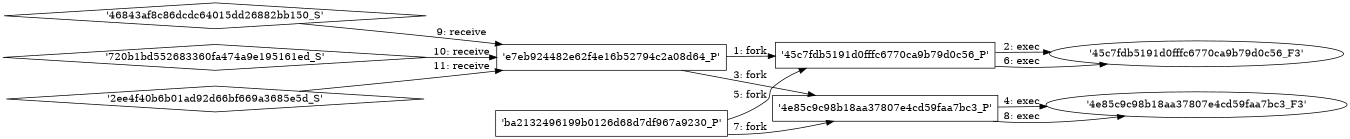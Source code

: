 digraph "D:\Learning\Paper\apt\基于CTI的攻击预警\Dataset\攻击图\ASGfromALLCTI\Watch out for fake Java updates.dot" {
rankdir="LR"
size="9"
fixedsize="false"
splines="true"
nodesep=0.3
ranksep=0
fontsize=10
overlap="scalexy"
engine= "neato"
	"'e7eb924482e62f4e16b52794c2a08d64_P'" [node_type=Process shape=box]
	"'45c7fdb5191d0fffc6770ca9b79d0c56_P'" [node_type=Process shape=box]
	"'e7eb924482e62f4e16b52794c2a08d64_P'" -> "'45c7fdb5191d0fffc6770ca9b79d0c56_P'" [label="1: fork"]
	"'45c7fdb5191d0fffc6770ca9b79d0c56_P'" [node_type=Process shape=box]
	"'45c7fdb5191d0fffc6770ca9b79d0c56_F3'" [node_type=File shape=ellipse]
	"'45c7fdb5191d0fffc6770ca9b79d0c56_P'" -> "'45c7fdb5191d0fffc6770ca9b79d0c56_F3'" [label="2: exec"]
	"'e7eb924482e62f4e16b52794c2a08d64_P'" [node_type=Process shape=box]
	"'4e85c9c98b18aa37807e4cd59faa7bc3_P'" [node_type=Process shape=box]
	"'e7eb924482e62f4e16b52794c2a08d64_P'" -> "'4e85c9c98b18aa37807e4cd59faa7bc3_P'" [label="3: fork"]
	"'4e85c9c98b18aa37807e4cd59faa7bc3_P'" [node_type=Process shape=box]
	"'4e85c9c98b18aa37807e4cd59faa7bc3_F3'" [node_type=File shape=ellipse]
	"'4e85c9c98b18aa37807e4cd59faa7bc3_P'" -> "'4e85c9c98b18aa37807e4cd59faa7bc3_F3'" [label="4: exec"]
	"'ba2132496199b0126d68d7df967a9230_P'" [node_type=Process shape=box]
	"'45c7fdb5191d0fffc6770ca9b79d0c56_P'" [node_type=Process shape=box]
	"'ba2132496199b0126d68d7df967a9230_P'" -> "'45c7fdb5191d0fffc6770ca9b79d0c56_P'" [label="5: fork"]
	"'45c7fdb5191d0fffc6770ca9b79d0c56_P'" [node_type=Process shape=box]
	"'45c7fdb5191d0fffc6770ca9b79d0c56_F3'" [node_type=File shape=ellipse]
	"'45c7fdb5191d0fffc6770ca9b79d0c56_P'" -> "'45c7fdb5191d0fffc6770ca9b79d0c56_F3'" [label="6: exec"]
	"'ba2132496199b0126d68d7df967a9230_P'" [node_type=Process shape=box]
	"'4e85c9c98b18aa37807e4cd59faa7bc3_P'" [node_type=Process shape=box]
	"'ba2132496199b0126d68d7df967a9230_P'" -> "'4e85c9c98b18aa37807e4cd59faa7bc3_P'" [label="7: fork"]
	"'4e85c9c98b18aa37807e4cd59faa7bc3_P'" [node_type=Process shape=box]
	"'4e85c9c98b18aa37807e4cd59faa7bc3_F3'" [node_type=File shape=ellipse]
	"'4e85c9c98b18aa37807e4cd59faa7bc3_P'" -> "'4e85c9c98b18aa37807e4cd59faa7bc3_F3'" [label="8: exec"]
	"'e7eb924482e62f4e16b52794c2a08d64_P'" [node_type=Process shape=box]
	"'46843af8c86dcdc64015dd26882bb150_S'" [node_type=Socket shape=diamond]
	"'46843af8c86dcdc64015dd26882bb150_S'" -> "'e7eb924482e62f4e16b52794c2a08d64_P'" [label="9: receive"]
	"'e7eb924482e62f4e16b52794c2a08d64_P'" [node_type=Process shape=box]
	"'720b1bd552683360fa474a9e195161ed_S'" [node_type=Socket shape=diamond]
	"'720b1bd552683360fa474a9e195161ed_S'" -> "'e7eb924482e62f4e16b52794c2a08d64_P'" [label="10: receive"]
	"'e7eb924482e62f4e16b52794c2a08d64_P'" [node_type=Process shape=box]
	"'2ee4f40b6b01ad92d66bf669a3685e5d_S'" [node_type=Socket shape=diamond]
	"'2ee4f40b6b01ad92d66bf669a3685e5d_S'" -> "'e7eb924482e62f4e16b52794c2a08d64_P'" [label="11: receive"]
}
